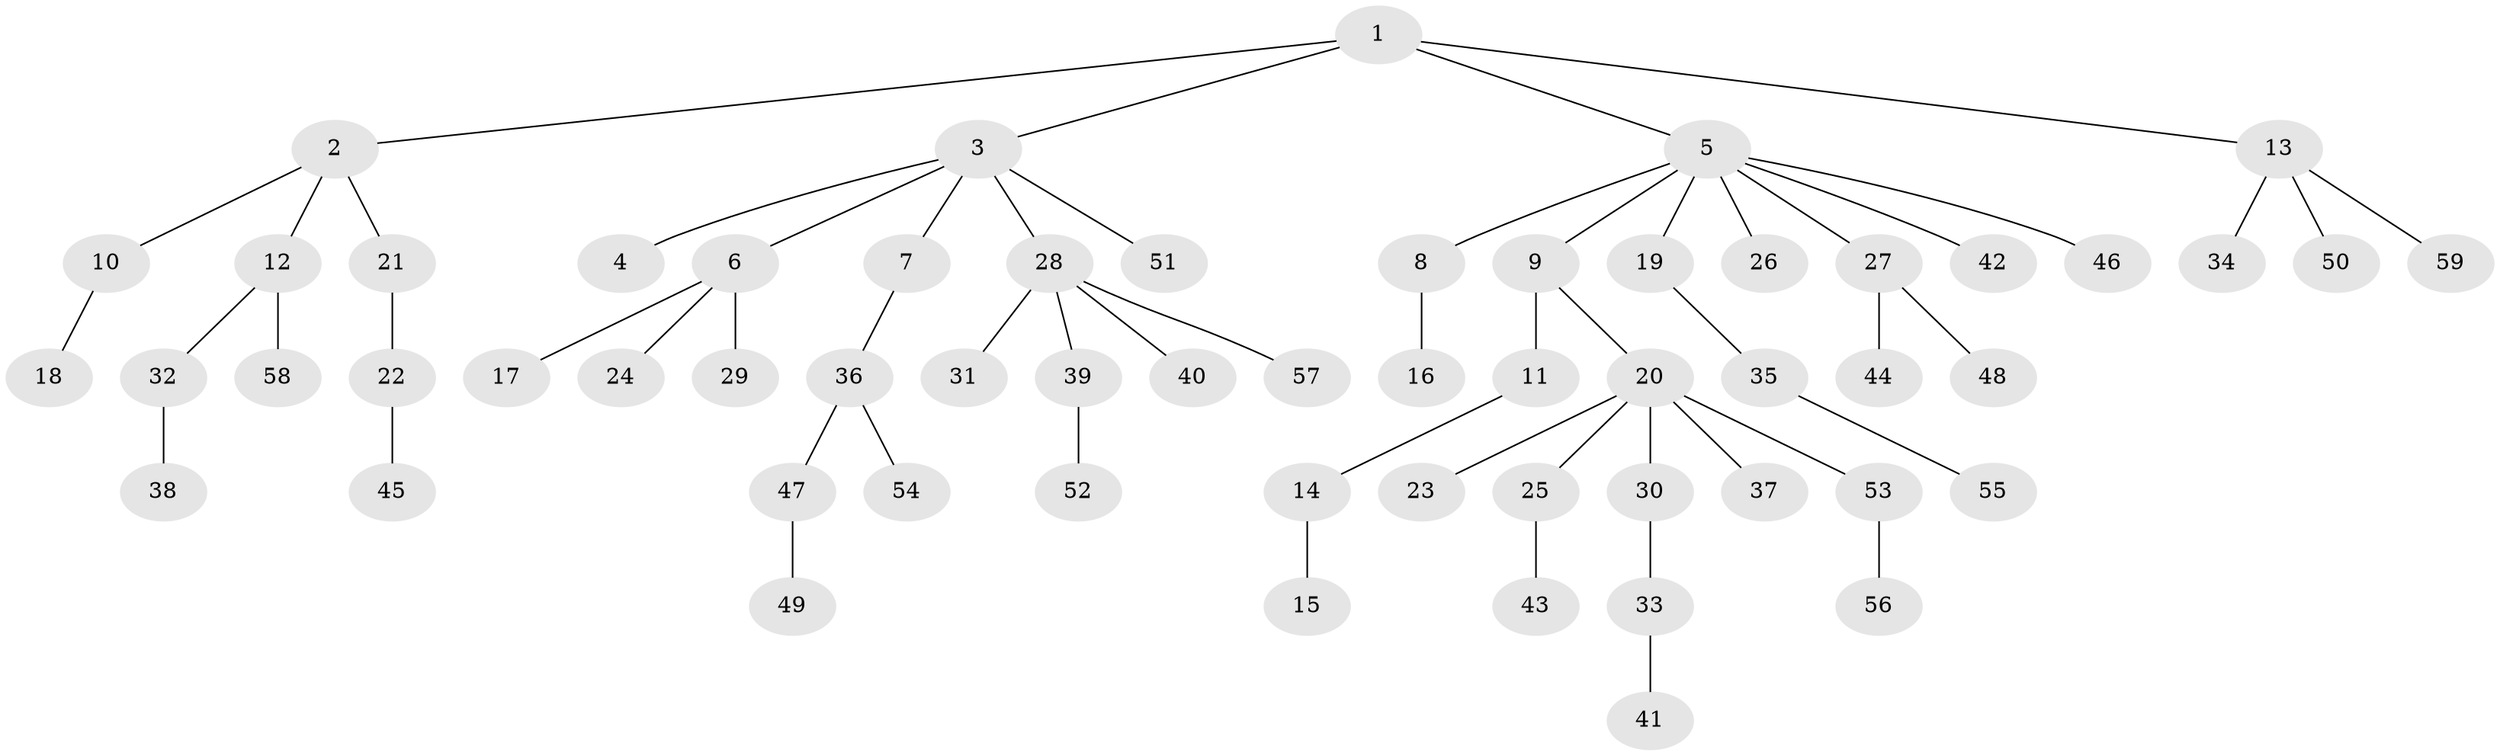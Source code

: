 // Generated by graph-tools (version 1.1) at 2025/50/03/09/25 03:50:25]
// undirected, 59 vertices, 58 edges
graph export_dot {
graph [start="1"]
  node [color=gray90,style=filled];
  1;
  2;
  3;
  4;
  5;
  6;
  7;
  8;
  9;
  10;
  11;
  12;
  13;
  14;
  15;
  16;
  17;
  18;
  19;
  20;
  21;
  22;
  23;
  24;
  25;
  26;
  27;
  28;
  29;
  30;
  31;
  32;
  33;
  34;
  35;
  36;
  37;
  38;
  39;
  40;
  41;
  42;
  43;
  44;
  45;
  46;
  47;
  48;
  49;
  50;
  51;
  52;
  53;
  54;
  55;
  56;
  57;
  58;
  59;
  1 -- 2;
  1 -- 3;
  1 -- 5;
  1 -- 13;
  2 -- 10;
  2 -- 12;
  2 -- 21;
  3 -- 4;
  3 -- 6;
  3 -- 7;
  3 -- 28;
  3 -- 51;
  5 -- 8;
  5 -- 9;
  5 -- 19;
  5 -- 26;
  5 -- 27;
  5 -- 42;
  5 -- 46;
  6 -- 17;
  6 -- 24;
  6 -- 29;
  7 -- 36;
  8 -- 16;
  9 -- 11;
  9 -- 20;
  10 -- 18;
  11 -- 14;
  12 -- 32;
  12 -- 58;
  13 -- 34;
  13 -- 50;
  13 -- 59;
  14 -- 15;
  19 -- 35;
  20 -- 23;
  20 -- 25;
  20 -- 30;
  20 -- 37;
  20 -- 53;
  21 -- 22;
  22 -- 45;
  25 -- 43;
  27 -- 44;
  27 -- 48;
  28 -- 31;
  28 -- 39;
  28 -- 40;
  28 -- 57;
  30 -- 33;
  32 -- 38;
  33 -- 41;
  35 -- 55;
  36 -- 47;
  36 -- 54;
  39 -- 52;
  47 -- 49;
  53 -- 56;
}
